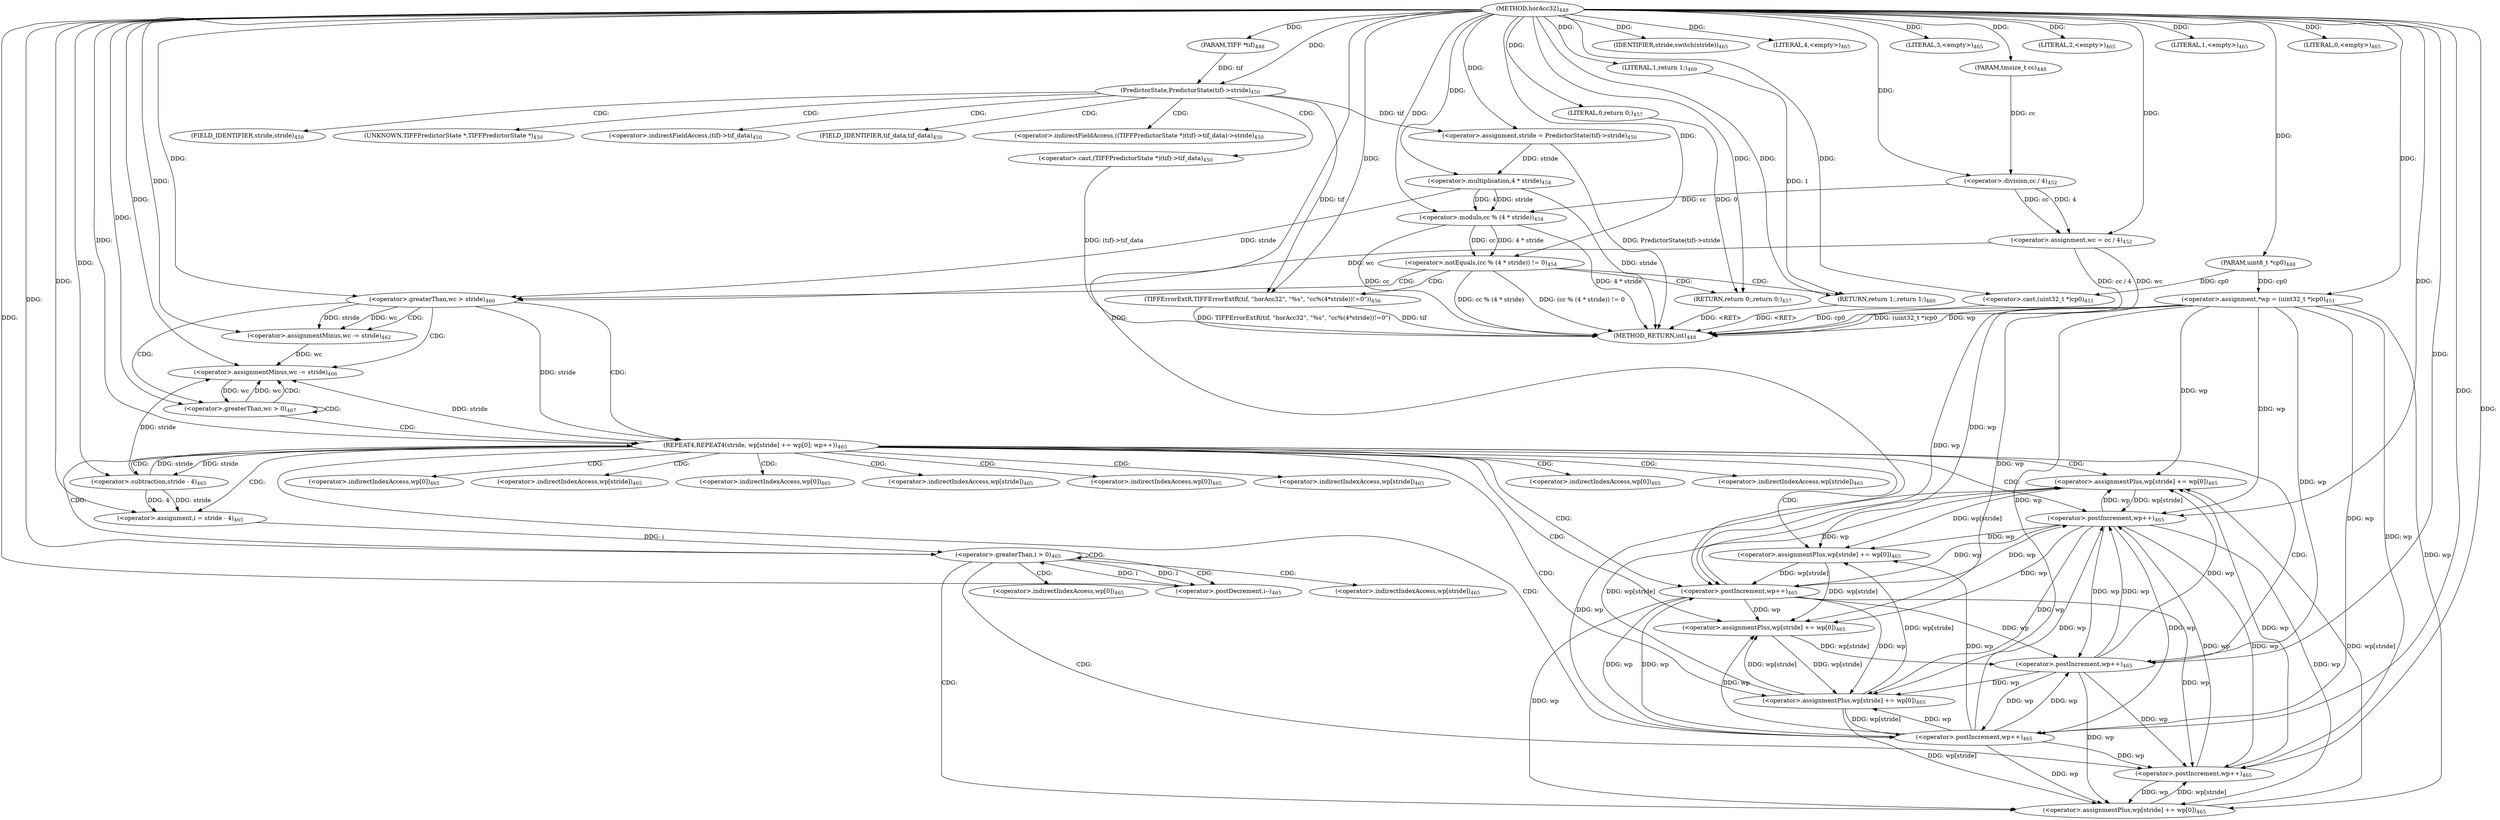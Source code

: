 digraph "horAcc32" {  
"37032" [label = <(METHOD,horAcc32)<SUB>448</SUB>> ]
"37173" [label = <(METHOD_RETURN,int)<SUB>448</SUB>> ]
"37033" [label = <(PARAM,TIFF *tif)<SUB>448</SUB>> ]
"37034" [label = <(PARAM,uint8_t *cp0)<SUB>448</SUB>> ]
"37035" [label = <(PARAM,tmsize_t cc)<SUB>448</SUB>> ]
"37038" [label = <(&lt;operator&gt;.assignment,stride = PredictorState(tif)-&gt;stride)<SUB>450</SUB>> ]
"37051" [label = <(&lt;operator&gt;.assignment,*wp = (uint32_t *)cp0)<SUB>451</SUB>> ]
"37057" [label = <(&lt;operator&gt;.assignment,wc = cc / 4)<SUB>452</SUB>> ]
"37171" [label = <(RETURN,return 1;,return 1;)<SUB>469</SUB>> ]
"37063" [label = <(&lt;operator&gt;.notEquals,(cc % (4 * stride)) != 0)<SUB>454</SUB>> ]
"37079" [label = <(&lt;operator&gt;.greaterThan,wc &gt; stride)<SUB>460</SUB>> ]
"37172" [label = <(LITERAL,1,return 1;)<SUB>469</SUB>> ]
"37040" [label = <(PredictorState,PredictorState(tif)-&gt;stride)<SUB>450</SUB>> ]
"37053" [label = <(&lt;operator&gt;.cast,(uint32_t *)cp0)<SUB>451</SUB>> ]
"37059" [label = <(&lt;operator&gt;.division,cc / 4)<SUB>452</SUB>> ]
"37071" [label = <(TIFFErrorExtR,TIFFErrorExtR(tif, &quot;horAcc32&quot;, &quot;%s&quot;, &quot;cc%(4*stride))!=0&quot;))<SUB>456</SUB>> ]
"37076" [label = <(RETURN,return 0;,return 0;)<SUB>457</SUB>> ]
"37083" [label = <(&lt;operator&gt;.assignmentMinus,wc -= stride)<SUB>462</SUB>> ]
"37064" [label = <(&lt;operator&gt;.modulo,cc % (4 * stride))<SUB>454</SUB>> ]
"37077" [label = <(LITERAL,0,return 0;)<SUB>457</SUB>> ]
"37168" [label = <(&lt;operator&gt;.greaterThan,wc &gt; 0)<SUB>467</SUB>> ]
"37066" [label = <(&lt;operator&gt;.multiplication,4 * stride)<SUB>454</SUB>> ]
"37088" [label = <(REPEAT4,REPEAT4(stride, wp[stride] += wp[0]; wp++))<SUB>465</SUB>> ]
"37165" [label = <(&lt;operator&gt;.assignmentMinus,wc -= stride)<SUB>466</SUB>> ]
"37044" [label = <(&lt;operator&gt;.cast,(TIFFPredictorState *)(tif)-&gt;tif_data)<SUB>450</SUB>> ]
"37092" [label = <(IDENTIFIER,stride,switch(stride))<SUB>465</SUB>> ]
"37120" [label = <(LITERAL,4,&lt;empty&gt;)<SUB>465</SUB>> ]
"37121" [label = <(&lt;operator&gt;.assignmentPlus,wp[stride] += wp[0])<SUB>465</SUB>> ]
"37128" [label = <(&lt;operator&gt;.postIncrement,wp++)<SUB>465</SUB>> ]
"37131" [label = <(LITERAL,3,&lt;empty&gt;)<SUB>465</SUB>> ]
"37132" [label = <(&lt;operator&gt;.assignmentPlus,wp[stride] += wp[0])<SUB>465</SUB>> ]
"37139" [label = <(&lt;operator&gt;.postIncrement,wp++)<SUB>465</SUB>> ]
"37142" [label = <(LITERAL,2,&lt;empty&gt;)<SUB>465</SUB>> ]
"37143" [label = <(&lt;operator&gt;.assignmentPlus,wp[stride] += wp[0])<SUB>465</SUB>> ]
"37150" [label = <(&lt;operator&gt;.postIncrement,wp++)<SUB>465</SUB>> ]
"37153" [label = <(LITERAL,1,&lt;empty&gt;)<SUB>465</SUB>> ]
"37154" [label = <(&lt;operator&gt;.assignmentPlus,wp[stride] += wp[0])<SUB>465</SUB>> ]
"37161" [label = <(&lt;operator&gt;.postIncrement,wp++)<SUB>465</SUB>> ]
"37164" [label = <(LITERAL,0,&lt;empty&gt;)<SUB>465</SUB>> ]
"37104" [label = <(&lt;operator&gt;.greaterThan,i &gt; 0)<SUB>465</SUB>> ]
"37107" [label = <(&lt;operator&gt;.postDecrement,i--)<SUB>465</SUB>> ]
"37099" [label = <(&lt;operator&gt;.assignment,i = stride - 4)<SUB>465</SUB>> ]
"37110" [label = <(&lt;operator&gt;.assignmentPlus,wp[stride] += wp[0])<SUB>465</SUB>> ]
"37117" [label = <(&lt;operator&gt;.postIncrement,wp++)<SUB>465</SUB>> ]
"37101" [label = <(&lt;operator&gt;.subtraction,stride - 4)<SUB>465</SUB>> ]
"37043" [label = <(&lt;operator&gt;.indirectFieldAccess,((TIFFPredictorState *)(tif)-&gt;tif_data)-&gt;stride)<SUB>450</SUB>> ]
"37049" [label = <(FIELD_IDENTIFIER,stride,stride)<SUB>450</SUB>> ]
"37045" [label = <(UNKNOWN,TIFFPredictorState *,TIFFPredictorState *)<SUB>450</SUB>> ]
"37046" [label = <(&lt;operator&gt;.indirectFieldAccess,(tif)-&gt;tif_data)<SUB>450</SUB>> ]
"37048" [label = <(FIELD_IDENTIFIER,tif_data,tif_data)<SUB>450</SUB>> ]
"37122" [label = <(&lt;operator&gt;.indirectIndexAccess,wp[stride])<SUB>465</SUB>> ]
"37125" [label = <(&lt;operator&gt;.indirectIndexAccess,wp[0])<SUB>465</SUB>> ]
"37133" [label = <(&lt;operator&gt;.indirectIndexAccess,wp[stride])<SUB>465</SUB>> ]
"37136" [label = <(&lt;operator&gt;.indirectIndexAccess,wp[0])<SUB>465</SUB>> ]
"37144" [label = <(&lt;operator&gt;.indirectIndexAccess,wp[stride])<SUB>465</SUB>> ]
"37147" [label = <(&lt;operator&gt;.indirectIndexAccess,wp[0])<SUB>465</SUB>> ]
"37155" [label = <(&lt;operator&gt;.indirectIndexAccess,wp[stride])<SUB>465</SUB>> ]
"37158" [label = <(&lt;operator&gt;.indirectIndexAccess,wp[0])<SUB>465</SUB>> ]
"37111" [label = <(&lt;operator&gt;.indirectIndexAccess,wp[stride])<SUB>465</SUB>> ]
"37114" [label = <(&lt;operator&gt;.indirectIndexAccess,wp[0])<SUB>465</SUB>> ]
  "37171" -> "37173"  [ label = "DDG: &lt;RET&gt;"] 
  "37076" -> "37173"  [ label = "DDG: &lt;RET&gt;"] 
  "37038" -> "37173"  [ label = "DDG: PredictorState(tif)-&gt;stride"] 
  "37044" -> "37173"  [ label = "DDG: (tif)-&gt;tif_data"] 
  "37051" -> "37173"  [ label = "DDG: wp"] 
  "37053" -> "37173"  [ label = "DDG: cp0"] 
  "37051" -> "37173"  [ label = "DDG: (uint32_t *)cp0"] 
  "37057" -> "37173"  [ label = "DDG: wc"] 
  "37057" -> "37173"  [ label = "DDG: cc / 4"] 
  "37064" -> "37173"  [ label = "DDG: cc"] 
  "37066" -> "37173"  [ label = "DDG: stride"] 
  "37064" -> "37173"  [ label = "DDG: 4 * stride"] 
  "37063" -> "37173"  [ label = "DDG: cc % (4 * stride)"] 
  "37063" -> "37173"  [ label = "DDG: (cc % (4 * stride)) != 0"] 
  "37071" -> "37173"  [ label = "DDG: tif"] 
  "37071" -> "37173"  [ label = "DDG: TIFFErrorExtR(tif, &quot;horAcc32&quot;, &quot;%s&quot;, &quot;cc%(4*stride))!=0&quot;)"] 
  "37032" -> "37033"  [ label = "DDG: "] 
  "37032" -> "37034"  [ label = "DDG: "] 
  "37032" -> "37035"  [ label = "DDG: "] 
  "37040" -> "37038"  [ label = "DDG: tif"] 
  "37034" -> "37051"  [ label = "DDG: cp0"] 
  "37032" -> "37051"  [ label = "DDG: "] 
  "37059" -> "37057"  [ label = "DDG: cc"] 
  "37059" -> "37057"  [ label = "DDG: 4"] 
  "37172" -> "37171"  [ label = "DDG: 1"] 
  "37032" -> "37171"  [ label = "DDG: "] 
  "37032" -> "37038"  [ label = "DDG: "] 
  "37032" -> "37057"  [ label = "DDG: "] 
  "37032" -> "37172"  [ label = "DDG: "] 
  "37033" -> "37040"  [ label = "DDG: tif"] 
  "37032" -> "37040"  [ label = "DDG: "] 
  "37034" -> "37053"  [ label = "DDG: cp0"] 
  "37032" -> "37053"  [ label = "DDG: "] 
  "37035" -> "37059"  [ label = "DDG: cc"] 
  "37032" -> "37059"  [ label = "DDG: "] 
  "37064" -> "37063"  [ label = "DDG: cc"] 
  "37064" -> "37063"  [ label = "DDG: 4 * stride"] 
  "37032" -> "37063"  [ label = "DDG: "] 
  "37077" -> "37076"  [ label = "DDG: 0"] 
  "37032" -> "37076"  [ label = "DDG: "] 
  "37057" -> "37079"  [ label = "DDG: wc"] 
  "37032" -> "37079"  [ label = "DDG: "] 
  "37066" -> "37079"  [ label = "DDG: stride"] 
  "37079" -> "37083"  [ label = "DDG: stride"] 
  "37032" -> "37083"  [ label = "DDG: "] 
  "37059" -> "37064"  [ label = "DDG: cc"] 
  "37032" -> "37064"  [ label = "DDG: "] 
  "37066" -> "37064"  [ label = "DDG: 4"] 
  "37066" -> "37064"  [ label = "DDG: stride"] 
  "37040" -> "37071"  [ label = "DDG: tif"] 
  "37032" -> "37071"  [ label = "DDG: "] 
  "37032" -> "37077"  [ label = "DDG: "] 
  "37079" -> "37083"  [ label = "DDG: wc"] 
  "37032" -> "37066"  [ label = "DDG: "] 
  "37038" -> "37066"  [ label = "DDG: stride"] 
  "37088" -> "37165"  [ label = "DDG: stride"] 
  "37101" -> "37165"  [ label = "DDG: stride"] 
  "37032" -> "37165"  [ label = "DDG: "] 
  "37165" -> "37168"  [ label = "DDG: wc"] 
  "37032" -> "37168"  [ label = "DDG: "] 
  "37032" -> "37088"  [ label = "DDG: "] 
  "37079" -> "37088"  [ label = "DDG: stride"] 
  "37101" -> "37088"  [ label = "DDG: stride"] 
  "37083" -> "37165"  [ label = "DDG: wc"] 
  "37168" -> "37165"  [ label = "DDG: wc"] 
  "37032" -> "37092"  [ label = "DDG: "] 
  "37032" -> "37120"  [ label = "DDG: "] 
  "37051" -> "37121"  [ label = "DDG: wp"] 
  "37161" -> "37121"  [ label = "DDG: wp"] 
  "37117" -> "37121"  [ label = "DDG: wp"] 
  "37150" -> "37121"  [ label = "DDG: wp"] 
  "37139" -> "37121"  [ label = "DDG: wp"] 
  "37128" -> "37121"  [ label = "DDG: wp"] 
  "37032" -> "37131"  [ label = "DDG: "] 
  "37051" -> "37132"  [ label = "DDG: wp"] 
  "37128" -> "37132"  [ label = "DDG: wp"] 
  "37161" -> "37132"  [ label = "DDG: wp"] 
  "37032" -> "37142"  [ label = "DDG: "] 
  "37051" -> "37143"  [ label = "DDG: wp"] 
  "37139" -> "37143"  [ label = "DDG: wp"] 
  "37161" -> "37143"  [ label = "DDG: wp"] 
  "37128" -> "37143"  [ label = "DDG: wp"] 
  "37032" -> "37153"  [ label = "DDG: "] 
  "37051" -> "37154"  [ label = "DDG: wp"] 
  "37150" -> "37154"  [ label = "DDG: wp"] 
  "37161" -> "37154"  [ label = "DDG: wp"] 
  "37139" -> "37154"  [ label = "DDG: wp"] 
  "37128" -> "37154"  [ label = "DDG: wp"] 
  "37032" -> "37164"  [ label = "DDG: "] 
  "37154" -> "37121"  [ label = "DDG: wp[stride]"] 
  "37110" -> "37121"  [ label = "DDG: wp[stride]"] 
  "37051" -> "37128"  [ label = "DDG: wp"] 
  "37121" -> "37128"  [ label = "DDG: wp[stride]"] 
  "37161" -> "37128"  [ label = "DDG: wp"] 
  "37117" -> "37128"  [ label = "DDG: wp"] 
  "37032" -> "37128"  [ label = "DDG: "] 
  "37150" -> "37128"  [ label = "DDG: wp"] 
  "37139" -> "37128"  [ label = "DDG: wp"] 
  "37121" -> "37132"  [ label = "DDG: wp[stride]"] 
  "37154" -> "37132"  [ label = "DDG: wp[stride]"] 
  "37051" -> "37139"  [ label = "DDG: wp"] 
  "37128" -> "37139"  [ label = "DDG: wp"] 
  "37132" -> "37139"  [ label = "DDG: wp[stride]"] 
  "37161" -> "37139"  [ label = "DDG: wp"] 
  "37032" -> "37139"  [ label = "DDG: "] 
  "37132" -> "37143"  [ label = "DDG: wp[stride]"] 
  "37154" -> "37143"  [ label = "DDG: wp[stride]"] 
  "37051" -> "37150"  [ label = "DDG: wp"] 
  "37139" -> "37150"  [ label = "DDG: wp"] 
  "37143" -> "37150"  [ label = "DDG: wp[stride]"] 
  "37161" -> "37150"  [ label = "DDG: wp"] 
  "37032" -> "37150"  [ label = "DDG: "] 
  "37128" -> "37150"  [ label = "DDG: wp"] 
  "37143" -> "37154"  [ label = "DDG: wp[stride]"] 
  "37051" -> "37161"  [ label = "DDG: wp"] 
  "37150" -> "37161"  [ label = "DDG: wp"] 
  "37154" -> "37161"  [ label = "DDG: wp[stride]"] 
  "37032" -> "37161"  [ label = "DDG: "] 
  "37139" -> "37161"  [ label = "DDG: wp"] 
  "37128" -> "37161"  [ label = "DDG: wp"] 
  "37101" -> "37099"  [ label = "DDG: stride"] 
  "37101" -> "37099"  [ label = "DDG: 4"] 
  "37099" -> "37104"  [ label = "DDG: i"] 
  "37107" -> "37104"  [ label = "DDG: i"] 
  "37032" -> "37104"  [ label = "DDG: "] 
  "37104" -> "37107"  [ label = "DDG: i"] 
  "37032" -> "37107"  [ label = "DDG: "] 
  "37051" -> "37110"  [ label = "DDG: wp"] 
  "37161" -> "37110"  [ label = "DDG: wp"] 
  "37117" -> "37110"  [ label = "DDG: wp"] 
  "37150" -> "37110"  [ label = "DDG: wp"] 
  "37139" -> "37110"  [ label = "DDG: wp"] 
  "37128" -> "37110"  [ label = "DDG: wp"] 
  "37032" -> "37099"  [ label = "DDG: "] 
  "37154" -> "37110"  [ label = "DDG: wp[stride]"] 
  "37051" -> "37117"  [ label = "DDG: wp"] 
  "37161" -> "37117"  [ label = "DDG: wp"] 
  "37110" -> "37117"  [ label = "DDG: wp[stride]"] 
  "37032" -> "37117"  [ label = "DDG: "] 
  "37150" -> "37117"  [ label = "DDG: wp"] 
  "37139" -> "37117"  [ label = "DDG: wp"] 
  "37128" -> "37117"  [ label = "DDG: wp"] 
  "37088" -> "37101"  [ label = "DDG: stride"] 
  "37032" -> "37101"  [ label = "DDG: "] 
  "37040" -> "37045"  [ label = "CDG: "] 
  "37040" -> "37048"  [ label = "CDG: "] 
  "37040" -> "37044"  [ label = "CDG: "] 
  "37040" -> "37043"  [ label = "CDG: "] 
  "37040" -> "37049"  [ label = "CDG: "] 
  "37040" -> "37046"  [ label = "CDG: "] 
  "37063" -> "37171"  [ label = "CDG: "] 
  "37063" -> "37076"  [ label = "CDG: "] 
  "37063" -> "37079"  [ label = "CDG: "] 
  "37063" -> "37071"  [ label = "CDG: "] 
  "37079" -> "37088"  [ label = "CDG: "] 
  "37079" -> "37083"  [ label = "CDG: "] 
  "37079" -> "37168"  [ label = "CDG: "] 
  "37079" -> "37165"  [ label = "CDG: "] 
  "37168" -> "37088"  [ label = "CDG: "] 
  "37168" -> "37168"  [ label = "CDG: "] 
  "37168" -> "37165"  [ label = "CDG: "] 
  "37088" -> "37132"  [ label = "CDG: "] 
  "37088" -> "37154"  [ label = "CDG: "] 
  "37088" -> "37136"  [ label = "CDG: "] 
  "37088" -> "37122"  [ label = "CDG: "] 
  "37088" -> "37144"  [ label = "CDG: "] 
  "37088" -> "37139"  [ label = "CDG: "] 
  "37088" -> "37155"  [ label = "CDG: "] 
  "37088" -> "37104"  [ label = "CDG: "] 
  "37088" -> "37125"  [ label = "CDG: "] 
  "37088" -> "37121"  [ label = "CDG: "] 
  "37088" -> "37150"  [ label = "CDG: "] 
  "37088" -> "37099"  [ label = "CDG: "] 
  "37088" -> "37133"  [ label = "CDG: "] 
  "37088" -> "37128"  [ label = "CDG: "] 
  "37088" -> "37161"  [ label = "CDG: "] 
  "37088" -> "37101"  [ label = "CDG: "] 
  "37088" -> "37147"  [ label = "CDG: "] 
  "37088" -> "37143"  [ label = "CDG: "] 
  "37088" -> "37158"  [ label = "CDG: "] 
  "37104" -> "37111"  [ label = "CDG: "] 
  "37104" -> "37114"  [ label = "CDG: "] 
  "37104" -> "37110"  [ label = "CDG: "] 
  "37104" -> "37107"  [ label = "CDG: "] 
  "37104" -> "37104"  [ label = "CDG: "] 
  "37104" -> "37117"  [ label = "CDG: "] 
}
